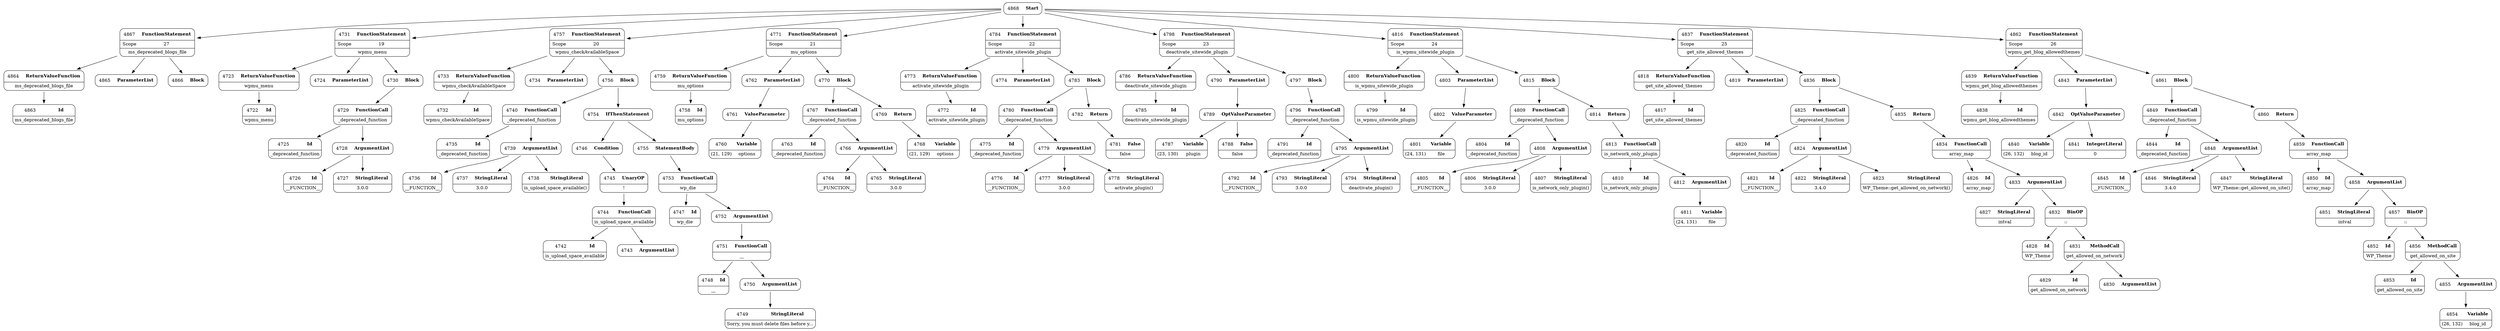 digraph ast {
node [shape=none];
4864 [label=<<TABLE border='1' cellspacing='0' cellpadding='10' style='rounded' ><TR><TD border='0'>4864</TD><TD border='0'><B>ReturnValueFunction</B></TD></TR><HR/><TR><TD border='0' cellpadding='5' colspan='2'>ms_deprecated_blogs_file</TD></TR></TABLE>>];
4864 -> 4863 [weight=2];
4865 [label=<<TABLE border='1' cellspacing='0' cellpadding='10' style='rounded' ><TR><TD border='0'>4865</TD><TD border='0'><B>ParameterList</B></TD></TR></TABLE>>];
4866 [label=<<TABLE border='1' cellspacing='0' cellpadding='10' style='rounded' ><TR><TD border='0'>4866</TD><TD border='0'><B>Block</B></TD></TR></TABLE>>];
4867 [label=<<TABLE border='1' cellspacing='0' cellpadding='10' style='rounded' ><TR><TD border='0'>4867</TD><TD border='0'><B>FunctionStatement</B></TD></TR><HR/><TR><TD border='0' cellpadding='5'>Scope</TD><TD border='0' cellpadding='5'>27</TD></TR><HR/><TR><TD border='0' cellpadding='5' colspan='2'>ms_deprecated_blogs_file</TD></TR></TABLE>>];
4867 -> 4864 [weight=2];
4867 -> 4865 [weight=2];
4867 -> 4866 [weight=2];
4868 [label=<<TABLE border='1' cellspacing='0' cellpadding='10' style='rounded' ><TR><TD border='0'>4868</TD><TD border='0'><B>Start</B></TD></TR></TABLE>>];
4868 -> 4731 [weight=2];
4868 -> 4757 [weight=2];
4868 -> 4771 [weight=2];
4868 -> 4784 [weight=2];
4868 -> 4798 [weight=2];
4868 -> 4816 [weight=2];
4868 -> 4837 [weight=2];
4868 -> 4862 [weight=2];
4868 -> 4867 [weight=2];
4722 [label=<<TABLE border='1' cellspacing='0' cellpadding='10' style='rounded' ><TR><TD border='0'>4722</TD><TD border='0'><B>Id</B></TD></TR><HR/><TR><TD border='0' cellpadding='5' colspan='2'>wpmu_menu</TD></TR></TABLE>>];
4723 [label=<<TABLE border='1' cellspacing='0' cellpadding='10' style='rounded' ><TR><TD border='0'>4723</TD><TD border='0'><B>ReturnValueFunction</B></TD></TR><HR/><TR><TD border='0' cellpadding='5' colspan='2'>wpmu_menu</TD></TR></TABLE>>];
4723 -> 4722 [weight=2];
4724 [label=<<TABLE border='1' cellspacing='0' cellpadding='10' style='rounded' ><TR><TD border='0'>4724</TD><TD border='0'><B>ParameterList</B></TD></TR></TABLE>>];
4725 [label=<<TABLE border='1' cellspacing='0' cellpadding='10' style='rounded' ><TR><TD border='0'>4725</TD><TD border='0'><B>Id</B></TD></TR><HR/><TR><TD border='0' cellpadding='5' colspan='2'>_deprecated_function</TD></TR></TABLE>>];
4726 [label=<<TABLE border='1' cellspacing='0' cellpadding='10' style='rounded' ><TR><TD border='0'>4726</TD><TD border='0'><B>Id</B></TD></TR><HR/><TR><TD border='0' cellpadding='5' colspan='2'>__FUNCTION__</TD></TR></TABLE>>];
4727 [label=<<TABLE border='1' cellspacing='0' cellpadding='10' style='rounded' ><TR><TD border='0'>4727</TD><TD border='0'><B>StringLiteral</B></TD></TR><HR/><TR><TD border='0' cellpadding='5' colspan='2'>3.0.0</TD></TR></TABLE>>];
4728 [label=<<TABLE border='1' cellspacing='0' cellpadding='10' style='rounded' ><TR><TD border='0'>4728</TD><TD border='0'><B>ArgumentList</B></TD></TR></TABLE>>];
4728 -> 4726 [weight=2];
4728 -> 4727 [weight=2];
4729 [label=<<TABLE border='1' cellspacing='0' cellpadding='10' style='rounded' ><TR><TD border='0'>4729</TD><TD border='0'><B>FunctionCall</B></TD></TR><HR/><TR><TD border='0' cellpadding='5' colspan='2'>_deprecated_function</TD></TR></TABLE>>];
4729 -> 4725 [weight=2];
4729 -> 4728 [weight=2];
4730 [label=<<TABLE border='1' cellspacing='0' cellpadding='10' style='rounded' ><TR><TD border='0'>4730</TD><TD border='0'><B>Block</B></TD></TR></TABLE>>];
4730 -> 4729 [weight=2];
4731 [label=<<TABLE border='1' cellspacing='0' cellpadding='10' style='rounded' ><TR><TD border='0'>4731</TD><TD border='0'><B>FunctionStatement</B></TD></TR><HR/><TR><TD border='0' cellpadding='5'>Scope</TD><TD border='0' cellpadding='5'>19</TD></TR><HR/><TR><TD border='0' cellpadding='5' colspan='2'>wpmu_menu</TD></TR></TABLE>>];
4731 -> 4723 [weight=2];
4731 -> 4724 [weight=2];
4731 -> 4730 [weight=2];
4732 [label=<<TABLE border='1' cellspacing='0' cellpadding='10' style='rounded' ><TR><TD border='0'>4732</TD><TD border='0'><B>Id</B></TD></TR><HR/><TR><TD border='0' cellpadding='5' colspan='2'>wpmu_checkAvailableSpace</TD></TR></TABLE>>];
4733 [label=<<TABLE border='1' cellspacing='0' cellpadding='10' style='rounded' ><TR><TD border='0'>4733</TD><TD border='0'><B>ReturnValueFunction</B></TD></TR><HR/><TR><TD border='0' cellpadding='5' colspan='2'>wpmu_checkAvailableSpace</TD></TR></TABLE>>];
4733 -> 4732 [weight=2];
4734 [label=<<TABLE border='1' cellspacing='0' cellpadding='10' style='rounded' ><TR><TD border='0'>4734</TD><TD border='0'><B>ParameterList</B></TD></TR></TABLE>>];
4735 [label=<<TABLE border='1' cellspacing='0' cellpadding='10' style='rounded' ><TR><TD border='0'>4735</TD><TD border='0'><B>Id</B></TD></TR><HR/><TR><TD border='0' cellpadding='5' colspan='2'>_deprecated_function</TD></TR></TABLE>>];
4736 [label=<<TABLE border='1' cellspacing='0' cellpadding='10' style='rounded' ><TR><TD border='0'>4736</TD><TD border='0'><B>Id</B></TD></TR><HR/><TR><TD border='0' cellpadding='5' colspan='2'>__FUNCTION__</TD></TR></TABLE>>];
4737 [label=<<TABLE border='1' cellspacing='0' cellpadding='10' style='rounded' ><TR><TD border='0'>4737</TD><TD border='0'><B>StringLiteral</B></TD></TR><HR/><TR><TD border='0' cellpadding='5' colspan='2'>3.0.0</TD></TR></TABLE>>];
4738 [label=<<TABLE border='1' cellspacing='0' cellpadding='10' style='rounded' ><TR><TD border='0'>4738</TD><TD border='0'><B>StringLiteral</B></TD></TR><HR/><TR><TD border='0' cellpadding='5' colspan='2'>is_upload_space_available()</TD></TR></TABLE>>];
4739 [label=<<TABLE border='1' cellspacing='0' cellpadding='10' style='rounded' ><TR><TD border='0'>4739</TD><TD border='0'><B>ArgumentList</B></TD></TR></TABLE>>];
4739 -> 4736 [weight=2];
4739 -> 4737 [weight=2];
4739 -> 4738 [weight=2];
4740 [label=<<TABLE border='1' cellspacing='0' cellpadding='10' style='rounded' ><TR><TD border='0'>4740</TD><TD border='0'><B>FunctionCall</B></TD></TR><HR/><TR><TD border='0' cellpadding='5' colspan='2'>_deprecated_function</TD></TR></TABLE>>];
4740 -> 4735 [weight=2];
4740 -> 4739 [weight=2];
4742 [label=<<TABLE border='1' cellspacing='0' cellpadding='10' style='rounded' ><TR><TD border='0'>4742</TD><TD border='0'><B>Id</B></TD></TR><HR/><TR><TD border='0' cellpadding='5' colspan='2'>is_upload_space_available</TD></TR></TABLE>>];
4743 [label=<<TABLE border='1' cellspacing='0' cellpadding='10' style='rounded' ><TR><TD border='0'>4743</TD><TD border='0'><B>ArgumentList</B></TD></TR></TABLE>>];
4744 [label=<<TABLE border='1' cellspacing='0' cellpadding='10' style='rounded' ><TR><TD border='0'>4744</TD><TD border='0'><B>FunctionCall</B></TD></TR><HR/><TR><TD border='0' cellpadding='5' colspan='2'>is_upload_space_available</TD></TR></TABLE>>];
4744 -> 4742 [weight=2];
4744 -> 4743 [weight=2];
4745 [label=<<TABLE border='1' cellspacing='0' cellpadding='10' style='rounded' ><TR><TD border='0'>4745</TD><TD border='0'><B>UnaryOP</B></TD></TR><HR/><TR><TD border='0' cellpadding='5' colspan='2'>!</TD></TR></TABLE>>];
4745 -> 4744 [weight=2];
4746 [label=<<TABLE border='1' cellspacing='0' cellpadding='10' style='rounded' ><TR><TD border='0'>4746</TD><TD border='0'><B>Condition</B></TD></TR></TABLE>>];
4746 -> 4745 [weight=2];
4747 [label=<<TABLE border='1' cellspacing='0' cellpadding='10' style='rounded' ><TR><TD border='0'>4747</TD><TD border='0'><B>Id</B></TD></TR><HR/><TR><TD border='0' cellpadding='5' colspan='2'>wp_die</TD></TR></TABLE>>];
4748 [label=<<TABLE border='1' cellspacing='0' cellpadding='10' style='rounded' ><TR><TD border='0'>4748</TD><TD border='0'><B>Id</B></TD></TR><HR/><TR><TD border='0' cellpadding='5' colspan='2'>__</TD></TR></TABLE>>];
4749 [label=<<TABLE border='1' cellspacing='0' cellpadding='10' style='rounded' ><TR><TD border='0'>4749</TD><TD border='0'><B>StringLiteral</B></TD></TR><HR/><TR><TD border='0' cellpadding='5' colspan='2'>Sorry, you must delete files before y...</TD></TR></TABLE>>];
4750 [label=<<TABLE border='1' cellspacing='0' cellpadding='10' style='rounded' ><TR><TD border='0'>4750</TD><TD border='0'><B>ArgumentList</B></TD></TR></TABLE>>];
4750 -> 4749 [weight=2];
4751 [label=<<TABLE border='1' cellspacing='0' cellpadding='10' style='rounded' ><TR><TD border='0'>4751</TD><TD border='0'><B>FunctionCall</B></TD></TR><HR/><TR><TD border='0' cellpadding='5' colspan='2'>__</TD></TR></TABLE>>];
4751 -> 4748 [weight=2];
4751 -> 4750 [weight=2];
4752 [label=<<TABLE border='1' cellspacing='0' cellpadding='10' style='rounded' ><TR><TD border='0'>4752</TD><TD border='0'><B>ArgumentList</B></TD></TR></TABLE>>];
4752 -> 4751 [weight=2];
4753 [label=<<TABLE border='1' cellspacing='0' cellpadding='10' style='rounded' ><TR><TD border='0'>4753</TD><TD border='0'><B>FunctionCall</B></TD></TR><HR/><TR><TD border='0' cellpadding='5' colspan='2'>wp_die</TD></TR></TABLE>>];
4753 -> 4747 [weight=2];
4753 -> 4752 [weight=2];
4754 [label=<<TABLE border='1' cellspacing='0' cellpadding='10' style='rounded' ><TR><TD border='0'>4754</TD><TD border='0'><B>IfThenStatement</B></TD></TR></TABLE>>];
4754 -> 4746 [weight=2];
4754 -> 4755 [weight=2];
4755 [label=<<TABLE border='1' cellspacing='0' cellpadding='10' style='rounded' ><TR><TD border='0'>4755</TD><TD border='0'><B>StatementBody</B></TD></TR></TABLE>>];
4755 -> 4753 [weight=2];
4756 [label=<<TABLE border='1' cellspacing='0' cellpadding='10' style='rounded' ><TR><TD border='0'>4756</TD><TD border='0'><B>Block</B></TD></TR></TABLE>>];
4756 -> 4740 [weight=2];
4756 -> 4754 [weight=2];
4757 [label=<<TABLE border='1' cellspacing='0' cellpadding='10' style='rounded' ><TR><TD border='0'>4757</TD><TD border='0'><B>FunctionStatement</B></TD></TR><HR/><TR><TD border='0' cellpadding='5'>Scope</TD><TD border='0' cellpadding='5'>20</TD></TR><HR/><TR><TD border='0' cellpadding='5' colspan='2'>wpmu_checkAvailableSpace</TD></TR></TABLE>>];
4757 -> 4733 [weight=2];
4757 -> 4734 [weight=2];
4757 -> 4756 [weight=2];
4758 [label=<<TABLE border='1' cellspacing='0' cellpadding='10' style='rounded' ><TR><TD border='0'>4758</TD><TD border='0'><B>Id</B></TD></TR><HR/><TR><TD border='0' cellpadding='5' colspan='2'>mu_options</TD></TR></TABLE>>];
4759 [label=<<TABLE border='1' cellspacing='0' cellpadding='10' style='rounded' ><TR><TD border='0'>4759</TD><TD border='0'><B>ReturnValueFunction</B></TD></TR><HR/><TR><TD border='0' cellpadding='5' colspan='2'>mu_options</TD></TR></TABLE>>];
4759 -> 4758 [weight=2];
4760 [label=<<TABLE border='1' cellspacing='0' cellpadding='10' style='rounded' ><TR><TD border='0'>4760</TD><TD border='0'><B>Variable</B></TD></TR><HR/><TR><TD border='0' cellpadding='5'>(21, 129)</TD><TD border='0' cellpadding='5'>options</TD></TR></TABLE>>];
4761 [label=<<TABLE border='1' cellspacing='0' cellpadding='10' style='rounded' ><TR><TD border='0'>4761</TD><TD border='0'><B>ValueParameter</B></TD></TR></TABLE>>];
4761 -> 4760 [weight=2];
4762 [label=<<TABLE border='1' cellspacing='0' cellpadding='10' style='rounded' ><TR><TD border='0'>4762</TD><TD border='0'><B>ParameterList</B></TD></TR></TABLE>>];
4762 -> 4761 [weight=2];
4763 [label=<<TABLE border='1' cellspacing='0' cellpadding='10' style='rounded' ><TR><TD border='0'>4763</TD><TD border='0'><B>Id</B></TD></TR><HR/><TR><TD border='0' cellpadding='5' colspan='2'>_deprecated_function</TD></TR></TABLE>>];
4764 [label=<<TABLE border='1' cellspacing='0' cellpadding='10' style='rounded' ><TR><TD border='0'>4764</TD><TD border='0'><B>Id</B></TD></TR><HR/><TR><TD border='0' cellpadding='5' colspan='2'>__FUNCTION__</TD></TR></TABLE>>];
4765 [label=<<TABLE border='1' cellspacing='0' cellpadding='10' style='rounded' ><TR><TD border='0'>4765</TD><TD border='0'><B>StringLiteral</B></TD></TR><HR/><TR><TD border='0' cellpadding='5' colspan='2'>3.0.0</TD></TR></TABLE>>];
4766 [label=<<TABLE border='1' cellspacing='0' cellpadding='10' style='rounded' ><TR><TD border='0'>4766</TD><TD border='0'><B>ArgumentList</B></TD></TR></TABLE>>];
4766 -> 4764 [weight=2];
4766 -> 4765 [weight=2];
4767 [label=<<TABLE border='1' cellspacing='0' cellpadding='10' style='rounded' ><TR><TD border='0'>4767</TD><TD border='0'><B>FunctionCall</B></TD></TR><HR/><TR><TD border='0' cellpadding='5' colspan='2'>_deprecated_function</TD></TR></TABLE>>];
4767 -> 4763 [weight=2];
4767 -> 4766 [weight=2];
4768 [label=<<TABLE border='1' cellspacing='0' cellpadding='10' style='rounded' ><TR><TD border='0'>4768</TD><TD border='0'><B>Variable</B></TD></TR><HR/><TR><TD border='0' cellpadding='5'>(21, 129)</TD><TD border='0' cellpadding='5'>options</TD></TR></TABLE>>];
4769 [label=<<TABLE border='1' cellspacing='0' cellpadding='10' style='rounded' ><TR><TD border='0'>4769</TD><TD border='0'><B>Return</B></TD></TR></TABLE>>];
4769 -> 4768 [weight=2];
4770 [label=<<TABLE border='1' cellspacing='0' cellpadding='10' style='rounded' ><TR><TD border='0'>4770</TD><TD border='0'><B>Block</B></TD></TR></TABLE>>];
4770 -> 4767 [weight=2];
4770 -> 4769 [weight=2];
4771 [label=<<TABLE border='1' cellspacing='0' cellpadding='10' style='rounded' ><TR><TD border='0'>4771</TD><TD border='0'><B>FunctionStatement</B></TD></TR><HR/><TR><TD border='0' cellpadding='5'>Scope</TD><TD border='0' cellpadding='5'>21</TD></TR><HR/><TR><TD border='0' cellpadding='5' colspan='2'>mu_options</TD></TR></TABLE>>];
4771 -> 4759 [weight=2];
4771 -> 4762 [weight=2];
4771 -> 4770 [weight=2];
4772 [label=<<TABLE border='1' cellspacing='0' cellpadding='10' style='rounded' ><TR><TD border='0'>4772</TD><TD border='0'><B>Id</B></TD></TR><HR/><TR><TD border='0' cellpadding='5' colspan='2'>activate_sitewide_plugin</TD></TR></TABLE>>];
4773 [label=<<TABLE border='1' cellspacing='0' cellpadding='10' style='rounded' ><TR><TD border='0'>4773</TD><TD border='0'><B>ReturnValueFunction</B></TD></TR><HR/><TR><TD border='0' cellpadding='5' colspan='2'>activate_sitewide_plugin</TD></TR></TABLE>>];
4773 -> 4772 [weight=2];
4774 [label=<<TABLE border='1' cellspacing='0' cellpadding='10' style='rounded' ><TR><TD border='0'>4774</TD><TD border='0'><B>ParameterList</B></TD></TR></TABLE>>];
4775 [label=<<TABLE border='1' cellspacing='0' cellpadding='10' style='rounded' ><TR><TD border='0'>4775</TD><TD border='0'><B>Id</B></TD></TR><HR/><TR><TD border='0' cellpadding='5' colspan='2'>_deprecated_function</TD></TR></TABLE>>];
4776 [label=<<TABLE border='1' cellspacing='0' cellpadding='10' style='rounded' ><TR><TD border='0'>4776</TD><TD border='0'><B>Id</B></TD></TR><HR/><TR><TD border='0' cellpadding='5' colspan='2'>__FUNCTION__</TD></TR></TABLE>>];
4777 [label=<<TABLE border='1' cellspacing='0' cellpadding='10' style='rounded' ><TR><TD border='0'>4777</TD><TD border='0'><B>StringLiteral</B></TD></TR><HR/><TR><TD border='0' cellpadding='5' colspan='2'>3.0.0</TD></TR></TABLE>>];
4778 [label=<<TABLE border='1' cellspacing='0' cellpadding='10' style='rounded' ><TR><TD border='0'>4778</TD><TD border='0'><B>StringLiteral</B></TD></TR><HR/><TR><TD border='0' cellpadding='5' colspan='2'>activate_plugin()</TD></TR></TABLE>>];
4779 [label=<<TABLE border='1' cellspacing='0' cellpadding='10' style='rounded' ><TR><TD border='0'>4779</TD><TD border='0'><B>ArgumentList</B></TD></TR></TABLE>>];
4779 -> 4776 [weight=2];
4779 -> 4777 [weight=2];
4779 -> 4778 [weight=2];
4780 [label=<<TABLE border='1' cellspacing='0' cellpadding='10' style='rounded' ><TR><TD border='0'>4780</TD><TD border='0'><B>FunctionCall</B></TD></TR><HR/><TR><TD border='0' cellpadding='5' colspan='2'>_deprecated_function</TD></TR></TABLE>>];
4780 -> 4775 [weight=2];
4780 -> 4779 [weight=2];
4781 [label=<<TABLE border='1' cellspacing='0' cellpadding='10' style='rounded' ><TR><TD border='0'>4781</TD><TD border='0'><B>False</B></TD></TR><HR/><TR><TD border='0' cellpadding='5' colspan='2'>false</TD></TR></TABLE>>];
4782 [label=<<TABLE border='1' cellspacing='0' cellpadding='10' style='rounded' ><TR><TD border='0'>4782</TD><TD border='0'><B>Return</B></TD></TR></TABLE>>];
4782 -> 4781 [weight=2];
4783 [label=<<TABLE border='1' cellspacing='0' cellpadding='10' style='rounded' ><TR><TD border='0'>4783</TD><TD border='0'><B>Block</B></TD></TR></TABLE>>];
4783 -> 4780 [weight=2];
4783 -> 4782 [weight=2];
4784 [label=<<TABLE border='1' cellspacing='0' cellpadding='10' style='rounded' ><TR><TD border='0'>4784</TD><TD border='0'><B>FunctionStatement</B></TD></TR><HR/><TR><TD border='0' cellpadding='5'>Scope</TD><TD border='0' cellpadding='5'>22</TD></TR><HR/><TR><TD border='0' cellpadding='5' colspan='2'>activate_sitewide_plugin</TD></TR></TABLE>>];
4784 -> 4773 [weight=2];
4784 -> 4774 [weight=2];
4784 -> 4783 [weight=2];
4785 [label=<<TABLE border='1' cellspacing='0' cellpadding='10' style='rounded' ><TR><TD border='0'>4785</TD><TD border='0'><B>Id</B></TD></TR><HR/><TR><TD border='0' cellpadding='5' colspan='2'>deactivate_sitewide_plugin</TD></TR></TABLE>>];
4786 [label=<<TABLE border='1' cellspacing='0' cellpadding='10' style='rounded' ><TR><TD border='0'>4786</TD><TD border='0'><B>ReturnValueFunction</B></TD></TR><HR/><TR><TD border='0' cellpadding='5' colspan='2'>deactivate_sitewide_plugin</TD></TR></TABLE>>];
4786 -> 4785 [weight=2];
4787 [label=<<TABLE border='1' cellspacing='0' cellpadding='10' style='rounded' ><TR><TD border='0'>4787</TD><TD border='0'><B>Variable</B></TD></TR><HR/><TR><TD border='0' cellpadding='5'>(23, 130)</TD><TD border='0' cellpadding='5'>plugin</TD></TR></TABLE>>];
4788 [label=<<TABLE border='1' cellspacing='0' cellpadding='10' style='rounded' ><TR><TD border='0'>4788</TD><TD border='0'><B>False</B></TD></TR><HR/><TR><TD border='0' cellpadding='5' colspan='2'>false</TD></TR></TABLE>>];
4789 [label=<<TABLE border='1' cellspacing='0' cellpadding='10' style='rounded' ><TR><TD border='0'>4789</TD><TD border='0'><B>OptValueParameter</B></TD></TR></TABLE>>];
4789 -> 4787 [weight=2];
4789 -> 4788 [weight=2];
4790 [label=<<TABLE border='1' cellspacing='0' cellpadding='10' style='rounded' ><TR><TD border='0'>4790</TD><TD border='0'><B>ParameterList</B></TD></TR></TABLE>>];
4790 -> 4789 [weight=2];
4791 [label=<<TABLE border='1' cellspacing='0' cellpadding='10' style='rounded' ><TR><TD border='0'>4791</TD><TD border='0'><B>Id</B></TD></TR><HR/><TR><TD border='0' cellpadding='5' colspan='2'>_deprecated_function</TD></TR></TABLE>>];
4792 [label=<<TABLE border='1' cellspacing='0' cellpadding='10' style='rounded' ><TR><TD border='0'>4792</TD><TD border='0'><B>Id</B></TD></TR><HR/><TR><TD border='0' cellpadding='5' colspan='2'>__FUNCTION__</TD></TR></TABLE>>];
4793 [label=<<TABLE border='1' cellspacing='0' cellpadding='10' style='rounded' ><TR><TD border='0'>4793</TD><TD border='0'><B>StringLiteral</B></TD></TR><HR/><TR><TD border='0' cellpadding='5' colspan='2'>3.0.0</TD></TR></TABLE>>];
4794 [label=<<TABLE border='1' cellspacing='0' cellpadding='10' style='rounded' ><TR><TD border='0'>4794</TD><TD border='0'><B>StringLiteral</B></TD></TR><HR/><TR><TD border='0' cellpadding='5' colspan='2'>deactivate_plugin()</TD></TR></TABLE>>];
4795 [label=<<TABLE border='1' cellspacing='0' cellpadding='10' style='rounded' ><TR><TD border='0'>4795</TD><TD border='0'><B>ArgumentList</B></TD></TR></TABLE>>];
4795 -> 4792 [weight=2];
4795 -> 4793 [weight=2];
4795 -> 4794 [weight=2];
4796 [label=<<TABLE border='1' cellspacing='0' cellpadding='10' style='rounded' ><TR><TD border='0'>4796</TD><TD border='0'><B>FunctionCall</B></TD></TR><HR/><TR><TD border='0' cellpadding='5' colspan='2'>_deprecated_function</TD></TR></TABLE>>];
4796 -> 4791 [weight=2];
4796 -> 4795 [weight=2];
4797 [label=<<TABLE border='1' cellspacing='0' cellpadding='10' style='rounded' ><TR><TD border='0'>4797</TD><TD border='0'><B>Block</B></TD></TR></TABLE>>];
4797 -> 4796 [weight=2];
4798 [label=<<TABLE border='1' cellspacing='0' cellpadding='10' style='rounded' ><TR><TD border='0'>4798</TD><TD border='0'><B>FunctionStatement</B></TD></TR><HR/><TR><TD border='0' cellpadding='5'>Scope</TD><TD border='0' cellpadding='5'>23</TD></TR><HR/><TR><TD border='0' cellpadding='5' colspan='2'>deactivate_sitewide_plugin</TD></TR></TABLE>>];
4798 -> 4786 [weight=2];
4798 -> 4790 [weight=2];
4798 -> 4797 [weight=2];
4799 [label=<<TABLE border='1' cellspacing='0' cellpadding='10' style='rounded' ><TR><TD border='0'>4799</TD><TD border='0'><B>Id</B></TD></TR><HR/><TR><TD border='0' cellpadding='5' colspan='2'>is_wpmu_sitewide_plugin</TD></TR></TABLE>>];
4800 [label=<<TABLE border='1' cellspacing='0' cellpadding='10' style='rounded' ><TR><TD border='0'>4800</TD><TD border='0'><B>ReturnValueFunction</B></TD></TR><HR/><TR><TD border='0' cellpadding='5' colspan='2'>is_wpmu_sitewide_plugin</TD></TR></TABLE>>];
4800 -> 4799 [weight=2];
4801 [label=<<TABLE border='1' cellspacing='0' cellpadding='10' style='rounded' ><TR><TD border='0'>4801</TD><TD border='0'><B>Variable</B></TD></TR><HR/><TR><TD border='0' cellpadding='5'>(24, 131)</TD><TD border='0' cellpadding='5'>file</TD></TR></TABLE>>];
4802 [label=<<TABLE border='1' cellspacing='0' cellpadding='10' style='rounded' ><TR><TD border='0'>4802</TD><TD border='0'><B>ValueParameter</B></TD></TR></TABLE>>];
4802 -> 4801 [weight=2];
4803 [label=<<TABLE border='1' cellspacing='0' cellpadding='10' style='rounded' ><TR><TD border='0'>4803</TD><TD border='0'><B>ParameterList</B></TD></TR></TABLE>>];
4803 -> 4802 [weight=2];
4804 [label=<<TABLE border='1' cellspacing='0' cellpadding='10' style='rounded' ><TR><TD border='0'>4804</TD><TD border='0'><B>Id</B></TD></TR><HR/><TR><TD border='0' cellpadding='5' colspan='2'>_deprecated_function</TD></TR></TABLE>>];
4805 [label=<<TABLE border='1' cellspacing='0' cellpadding='10' style='rounded' ><TR><TD border='0'>4805</TD><TD border='0'><B>Id</B></TD></TR><HR/><TR><TD border='0' cellpadding='5' colspan='2'>__FUNCTION__</TD></TR></TABLE>>];
4806 [label=<<TABLE border='1' cellspacing='0' cellpadding='10' style='rounded' ><TR><TD border='0'>4806</TD><TD border='0'><B>StringLiteral</B></TD></TR><HR/><TR><TD border='0' cellpadding='5' colspan='2'>3.0.0</TD></TR></TABLE>>];
4807 [label=<<TABLE border='1' cellspacing='0' cellpadding='10' style='rounded' ><TR><TD border='0'>4807</TD><TD border='0'><B>StringLiteral</B></TD></TR><HR/><TR><TD border='0' cellpadding='5' colspan='2'>is_network_only_plugin()</TD></TR></TABLE>>];
4808 [label=<<TABLE border='1' cellspacing='0' cellpadding='10' style='rounded' ><TR><TD border='0'>4808</TD><TD border='0'><B>ArgumentList</B></TD></TR></TABLE>>];
4808 -> 4805 [weight=2];
4808 -> 4806 [weight=2];
4808 -> 4807 [weight=2];
4809 [label=<<TABLE border='1' cellspacing='0' cellpadding='10' style='rounded' ><TR><TD border='0'>4809</TD><TD border='0'><B>FunctionCall</B></TD></TR><HR/><TR><TD border='0' cellpadding='5' colspan='2'>_deprecated_function</TD></TR></TABLE>>];
4809 -> 4804 [weight=2];
4809 -> 4808 [weight=2];
4810 [label=<<TABLE border='1' cellspacing='0' cellpadding='10' style='rounded' ><TR><TD border='0'>4810</TD><TD border='0'><B>Id</B></TD></TR><HR/><TR><TD border='0' cellpadding='5' colspan='2'>is_network_only_plugin</TD></TR></TABLE>>];
4811 [label=<<TABLE border='1' cellspacing='0' cellpadding='10' style='rounded' ><TR><TD border='0'>4811</TD><TD border='0'><B>Variable</B></TD></TR><HR/><TR><TD border='0' cellpadding='5'>(24, 131)</TD><TD border='0' cellpadding='5'>file</TD></TR></TABLE>>];
4812 [label=<<TABLE border='1' cellspacing='0' cellpadding='10' style='rounded' ><TR><TD border='0'>4812</TD><TD border='0'><B>ArgumentList</B></TD></TR></TABLE>>];
4812 -> 4811 [weight=2];
4813 [label=<<TABLE border='1' cellspacing='0' cellpadding='10' style='rounded' ><TR><TD border='0'>4813</TD><TD border='0'><B>FunctionCall</B></TD></TR><HR/><TR><TD border='0' cellpadding='5' colspan='2'>is_network_only_plugin</TD></TR></TABLE>>];
4813 -> 4810 [weight=2];
4813 -> 4812 [weight=2];
4814 [label=<<TABLE border='1' cellspacing='0' cellpadding='10' style='rounded' ><TR><TD border='0'>4814</TD><TD border='0'><B>Return</B></TD></TR></TABLE>>];
4814 -> 4813 [weight=2];
4815 [label=<<TABLE border='1' cellspacing='0' cellpadding='10' style='rounded' ><TR><TD border='0'>4815</TD><TD border='0'><B>Block</B></TD></TR></TABLE>>];
4815 -> 4809 [weight=2];
4815 -> 4814 [weight=2];
4816 [label=<<TABLE border='1' cellspacing='0' cellpadding='10' style='rounded' ><TR><TD border='0'>4816</TD><TD border='0'><B>FunctionStatement</B></TD></TR><HR/><TR><TD border='0' cellpadding='5'>Scope</TD><TD border='0' cellpadding='5'>24</TD></TR><HR/><TR><TD border='0' cellpadding='5' colspan='2'>is_wpmu_sitewide_plugin</TD></TR></TABLE>>];
4816 -> 4800 [weight=2];
4816 -> 4803 [weight=2];
4816 -> 4815 [weight=2];
4817 [label=<<TABLE border='1' cellspacing='0' cellpadding='10' style='rounded' ><TR><TD border='0'>4817</TD><TD border='0'><B>Id</B></TD></TR><HR/><TR><TD border='0' cellpadding='5' colspan='2'>get_site_allowed_themes</TD></TR></TABLE>>];
4818 [label=<<TABLE border='1' cellspacing='0' cellpadding='10' style='rounded' ><TR><TD border='0'>4818</TD><TD border='0'><B>ReturnValueFunction</B></TD></TR><HR/><TR><TD border='0' cellpadding='5' colspan='2'>get_site_allowed_themes</TD></TR></TABLE>>];
4818 -> 4817 [weight=2];
4819 [label=<<TABLE border='1' cellspacing='0' cellpadding='10' style='rounded' ><TR><TD border='0'>4819</TD><TD border='0'><B>ParameterList</B></TD></TR></TABLE>>];
4820 [label=<<TABLE border='1' cellspacing='0' cellpadding='10' style='rounded' ><TR><TD border='0'>4820</TD><TD border='0'><B>Id</B></TD></TR><HR/><TR><TD border='0' cellpadding='5' colspan='2'>_deprecated_function</TD></TR></TABLE>>];
4821 [label=<<TABLE border='1' cellspacing='0' cellpadding='10' style='rounded' ><TR><TD border='0'>4821</TD><TD border='0'><B>Id</B></TD></TR><HR/><TR><TD border='0' cellpadding='5' colspan='2'>__FUNCTION__</TD></TR></TABLE>>];
4822 [label=<<TABLE border='1' cellspacing='0' cellpadding='10' style='rounded' ><TR><TD border='0'>4822</TD><TD border='0'><B>StringLiteral</B></TD></TR><HR/><TR><TD border='0' cellpadding='5' colspan='2'>3.4.0</TD></TR></TABLE>>];
4823 [label=<<TABLE border='1' cellspacing='0' cellpadding='10' style='rounded' ><TR><TD border='0'>4823</TD><TD border='0'><B>StringLiteral</B></TD></TR><HR/><TR><TD border='0' cellpadding='5' colspan='2'>WP_Theme::get_allowed_on_network()</TD></TR></TABLE>>];
4824 [label=<<TABLE border='1' cellspacing='0' cellpadding='10' style='rounded' ><TR><TD border='0'>4824</TD><TD border='0'><B>ArgumentList</B></TD></TR></TABLE>>];
4824 -> 4821 [weight=2];
4824 -> 4822 [weight=2];
4824 -> 4823 [weight=2];
4825 [label=<<TABLE border='1' cellspacing='0' cellpadding='10' style='rounded' ><TR><TD border='0'>4825</TD><TD border='0'><B>FunctionCall</B></TD></TR><HR/><TR><TD border='0' cellpadding='5' colspan='2'>_deprecated_function</TD></TR></TABLE>>];
4825 -> 4820 [weight=2];
4825 -> 4824 [weight=2];
4826 [label=<<TABLE border='1' cellspacing='0' cellpadding='10' style='rounded' ><TR><TD border='0'>4826</TD><TD border='0'><B>Id</B></TD></TR><HR/><TR><TD border='0' cellpadding='5' colspan='2'>array_map</TD></TR></TABLE>>];
4827 [label=<<TABLE border='1' cellspacing='0' cellpadding='10' style='rounded' ><TR><TD border='0'>4827</TD><TD border='0'><B>StringLiteral</B></TD></TR><HR/><TR><TD border='0' cellpadding='5' colspan='2'>intval</TD></TR></TABLE>>];
4828 [label=<<TABLE border='1' cellspacing='0' cellpadding='10' style='rounded' ><TR><TD border='0'>4828</TD><TD border='0'><B>Id</B></TD></TR><HR/><TR><TD border='0' cellpadding='5' colspan='2'>WP_Theme</TD></TR></TABLE>>];
4829 [label=<<TABLE border='1' cellspacing='0' cellpadding='10' style='rounded' ><TR><TD border='0'>4829</TD><TD border='0'><B>Id</B></TD></TR><HR/><TR><TD border='0' cellpadding='5' colspan='2'>get_allowed_on_network</TD></TR></TABLE>>];
4830 [label=<<TABLE border='1' cellspacing='0' cellpadding='10' style='rounded' ><TR><TD border='0'>4830</TD><TD border='0'><B>ArgumentList</B></TD></TR></TABLE>>];
4831 [label=<<TABLE border='1' cellspacing='0' cellpadding='10' style='rounded' ><TR><TD border='0'>4831</TD><TD border='0'><B>MethodCall</B></TD></TR><HR/><TR><TD border='0' cellpadding='5' colspan='2'>get_allowed_on_network</TD></TR></TABLE>>];
4831 -> 4829 [weight=2];
4831 -> 4830 [weight=2];
4832 [label=<<TABLE border='1' cellspacing='0' cellpadding='10' style='rounded' ><TR><TD border='0'>4832</TD><TD border='0'><B>BinOP</B></TD></TR><HR/><TR><TD border='0' cellpadding='5' colspan='2'>::</TD></TR></TABLE>>];
4832 -> 4828 [weight=2];
4832 -> 4831 [weight=2];
4833 [label=<<TABLE border='1' cellspacing='0' cellpadding='10' style='rounded' ><TR><TD border='0'>4833</TD><TD border='0'><B>ArgumentList</B></TD></TR></TABLE>>];
4833 -> 4827 [weight=2];
4833 -> 4832 [weight=2];
4834 [label=<<TABLE border='1' cellspacing='0' cellpadding='10' style='rounded' ><TR><TD border='0'>4834</TD><TD border='0'><B>FunctionCall</B></TD></TR><HR/><TR><TD border='0' cellpadding='5' colspan='2'>array_map</TD></TR></TABLE>>];
4834 -> 4826 [weight=2];
4834 -> 4833 [weight=2];
4835 [label=<<TABLE border='1' cellspacing='0' cellpadding='10' style='rounded' ><TR><TD border='0'>4835</TD><TD border='0'><B>Return</B></TD></TR></TABLE>>];
4835 -> 4834 [weight=2];
4836 [label=<<TABLE border='1' cellspacing='0' cellpadding='10' style='rounded' ><TR><TD border='0'>4836</TD><TD border='0'><B>Block</B></TD></TR></TABLE>>];
4836 -> 4825 [weight=2];
4836 -> 4835 [weight=2];
4837 [label=<<TABLE border='1' cellspacing='0' cellpadding='10' style='rounded' ><TR><TD border='0'>4837</TD><TD border='0'><B>FunctionStatement</B></TD></TR><HR/><TR><TD border='0' cellpadding='5'>Scope</TD><TD border='0' cellpadding='5'>25</TD></TR><HR/><TR><TD border='0' cellpadding='5' colspan='2'>get_site_allowed_themes</TD></TR></TABLE>>];
4837 -> 4818 [weight=2];
4837 -> 4819 [weight=2];
4837 -> 4836 [weight=2];
4838 [label=<<TABLE border='1' cellspacing='0' cellpadding='10' style='rounded' ><TR><TD border='0'>4838</TD><TD border='0'><B>Id</B></TD></TR><HR/><TR><TD border='0' cellpadding='5' colspan='2'>wpmu_get_blog_allowedthemes</TD></TR></TABLE>>];
4839 [label=<<TABLE border='1' cellspacing='0' cellpadding='10' style='rounded' ><TR><TD border='0'>4839</TD><TD border='0'><B>ReturnValueFunction</B></TD></TR><HR/><TR><TD border='0' cellpadding='5' colspan='2'>wpmu_get_blog_allowedthemes</TD></TR></TABLE>>];
4839 -> 4838 [weight=2];
4840 [label=<<TABLE border='1' cellspacing='0' cellpadding='10' style='rounded' ><TR><TD border='0'>4840</TD><TD border='0'><B>Variable</B></TD></TR><HR/><TR><TD border='0' cellpadding='5'>(26, 132)</TD><TD border='0' cellpadding='5'>blog_id</TD></TR></TABLE>>];
4841 [label=<<TABLE border='1' cellspacing='0' cellpadding='10' style='rounded' ><TR><TD border='0'>4841</TD><TD border='0'><B>IntegerLiteral</B></TD></TR><HR/><TR><TD border='0' cellpadding='5' colspan='2'>0</TD></TR></TABLE>>];
4842 [label=<<TABLE border='1' cellspacing='0' cellpadding='10' style='rounded' ><TR><TD border='0'>4842</TD><TD border='0'><B>OptValueParameter</B></TD></TR></TABLE>>];
4842 -> 4840 [weight=2];
4842 -> 4841 [weight=2];
4843 [label=<<TABLE border='1' cellspacing='0' cellpadding='10' style='rounded' ><TR><TD border='0'>4843</TD><TD border='0'><B>ParameterList</B></TD></TR></TABLE>>];
4843 -> 4842 [weight=2];
4844 [label=<<TABLE border='1' cellspacing='0' cellpadding='10' style='rounded' ><TR><TD border='0'>4844</TD><TD border='0'><B>Id</B></TD></TR><HR/><TR><TD border='0' cellpadding='5' colspan='2'>_deprecated_function</TD></TR></TABLE>>];
4845 [label=<<TABLE border='1' cellspacing='0' cellpadding='10' style='rounded' ><TR><TD border='0'>4845</TD><TD border='0'><B>Id</B></TD></TR><HR/><TR><TD border='0' cellpadding='5' colspan='2'>__FUNCTION__</TD></TR></TABLE>>];
4846 [label=<<TABLE border='1' cellspacing='0' cellpadding='10' style='rounded' ><TR><TD border='0'>4846</TD><TD border='0'><B>StringLiteral</B></TD></TR><HR/><TR><TD border='0' cellpadding='5' colspan='2'>3.4.0</TD></TR></TABLE>>];
4847 [label=<<TABLE border='1' cellspacing='0' cellpadding='10' style='rounded' ><TR><TD border='0'>4847</TD><TD border='0'><B>StringLiteral</B></TD></TR><HR/><TR><TD border='0' cellpadding='5' colspan='2'>WP_Theme::get_allowed_on_site()</TD></TR></TABLE>>];
4848 [label=<<TABLE border='1' cellspacing='0' cellpadding='10' style='rounded' ><TR><TD border='0'>4848</TD><TD border='0'><B>ArgumentList</B></TD></TR></TABLE>>];
4848 -> 4845 [weight=2];
4848 -> 4846 [weight=2];
4848 -> 4847 [weight=2];
4849 [label=<<TABLE border='1' cellspacing='0' cellpadding='10' style='rounded' ><TR><TD border='0'>4849</TD><TD border='0'><B>FunctionCall</B></TD></TR><HR/><TR><TD border='0' cellpadding='5' colspan='2'>_deprecated_function</TD></TR></TABLE>>];
4849 -> 4844 [weight=2];
4849 -> 4848 [weight=2];
4850 [label=<<TABLE border='1' cellspacing='0' cellpadding='10' style='rounded' ><TR><TD border='0'>4850</TD><TD border='0'><B>Id</B></TD></TR><HR/><TR><TD border='0' cellpadding='5' colspan='2'>array_map</TD></TR></TABLE>>];
4851 [label=<<TABLE border='1' cellspacing='0' cellpadding='10' style='rounded' ><TR><TD border='0'>4851</TD><TD border='0'><B>StringLiteral</B></TD></TR><HR/><TR><TD border='0' cellpadding='5' colspan='2'>intval</TD></TR></TABLE>>];
4852 [label=<<TABLE border='1' cellspacing='0' cellpadding='10' style='rounded' ><TR><TD border='0'>4852</TD><TD border='0'><B>Id</B></TD></TR><HR/><TR><TD border='0' cellpadding='5' colspan='2'>WP_Theme</TD></TR></TABLE>>];
4853 [label=<<TABLE border='1' cellspacing='0' cellpadding='10' style='rounded' ><TR><TD border='0'>4853</TD><TD border='0'><B>Id</B></TD></TR><HR/><TR><TD border='0' cellpadding='5' colspan='2'>get_allowed_on_site</TD></TR></TABLE>>];
4854 [label=<<TABLE border='1' cellspacing='0' cellpadding='10' style='rounded' ><TR><TD border='0'>4854</TD><TD border='0'><B>Variable</B></TD></TR><HR/><TR><TD border='0' cellpadding='5'>(26, 132)</TD><TD border='0' cellpadding='5'>blog_id</TD></TR></TABLE>>];
4855 [label=<<TABLE border='1' cellspacing='0' cellpadding='10' style='rounded' ><TR><TD border='0'>4855</TD><TD border='0'><B>ArgumentList</B></TD></TR></TABLE>>];
4855 -> 4854 [weight=2];
4856 [label=<<TABLE border='1' cellspacing='0' cellpadding='10' style='rounded' ><TR><TD border='0'>4856</TD><TD border='0'><B>MethodCall</B></TD></TR><HR/><TR><TD border='0' cellpadding='5' colspan='2'>get_allowed_on_site</TD></TR></TABLE>>];
4856 -> 4853 [weight=2];
4856 -> 4855 [weight=2];
4857 [label=<<TABLE border='1' cellspacing='0' cellpadding='10' style='rounded' ><TR><TD border='0'>4857</TD><TD border='0'><B>BinOP</B></TD></TR><HR/><TR><TD border='0' cellpadding='5' colspan='2'>::</TD></TR></TABLE>>];
4857 -> 4852 [weight=2];
4857 -> 4856 [weight=2];
4858 [label=<<TABLE border='1' cellspacing='0' cellpadding='10' style='rounded' ><TR><TD border='0'>4858</TD><TD border='0'><B>ArgumentList</B></TD></TR></TABLE>>];
4858 -> 4851 [weight=2];
4858 -> 4857 [weight=2];
4859 [label=<<TABLE border='1' cellspacing='0' cellpadding='10' style='rounded' ><TR><TD border='0'>4859</TD><TD border='0'><B>FunctionCall</B></TD></TR><HR/><TR><TD border='0' cellpadding='5' colspan='2'>array_map</TD></TR></TABLE>>];
4859 -> 4850 [weight=2];
4859 -> 4858 [weight=2];
4860 [label=<<TABLE border='1' cellspacing='0' cellpadding='10' style='rounded' ><TR><TD border='0'>4860</TD><TD border='0'><B>Return</B></TD></TR></TABLE>>];
4860 -> 4859 [weight=2];
4861 [label=<<TABLE border='1' cellspacing='0' cellpadding='10' style='rounded' ><TR><TD border='0'>4861</TD><TD border='0'><B>Block</B></TD></TR></TABLE>>];
4861 -> 4849 [weight=2];
4861 -> 4860 [weight=2];
4862 [label=<<TABLE border='1' cellspacing='0' cellpadding='10' style='rounded' ><TR><TD border='0'>4862</TD><TD border='0'><B>FunctionStatement</B></TD></TR><HR/><TR><TD border='0' cellpadding='5'>Scope</TD><TD border='0' cellpadding='5'>26</TD></TR><HR/><TR><TD border='0' cellpadding='5' colspan='2'>wpmu_get_blog_allowedthemes</TD></TR></TABLE>>];
4862 -> 4839 [weight=2];
4862 -> 4843 [weight=2];
4862 -> 4861 [weight=2];
4863 [label=<<TABLE border='1' cellspacing='0' cellpadding='10' style='rounded' ><TR><TD border='0'>4863</TD><TD border='0'><B>Id</B></TD></TR><HR/><TR><TD border='0' cellpadding='5' colspan='2'>ms_deprecated_blogs_file</TD></TR></TABLE>>];
}
